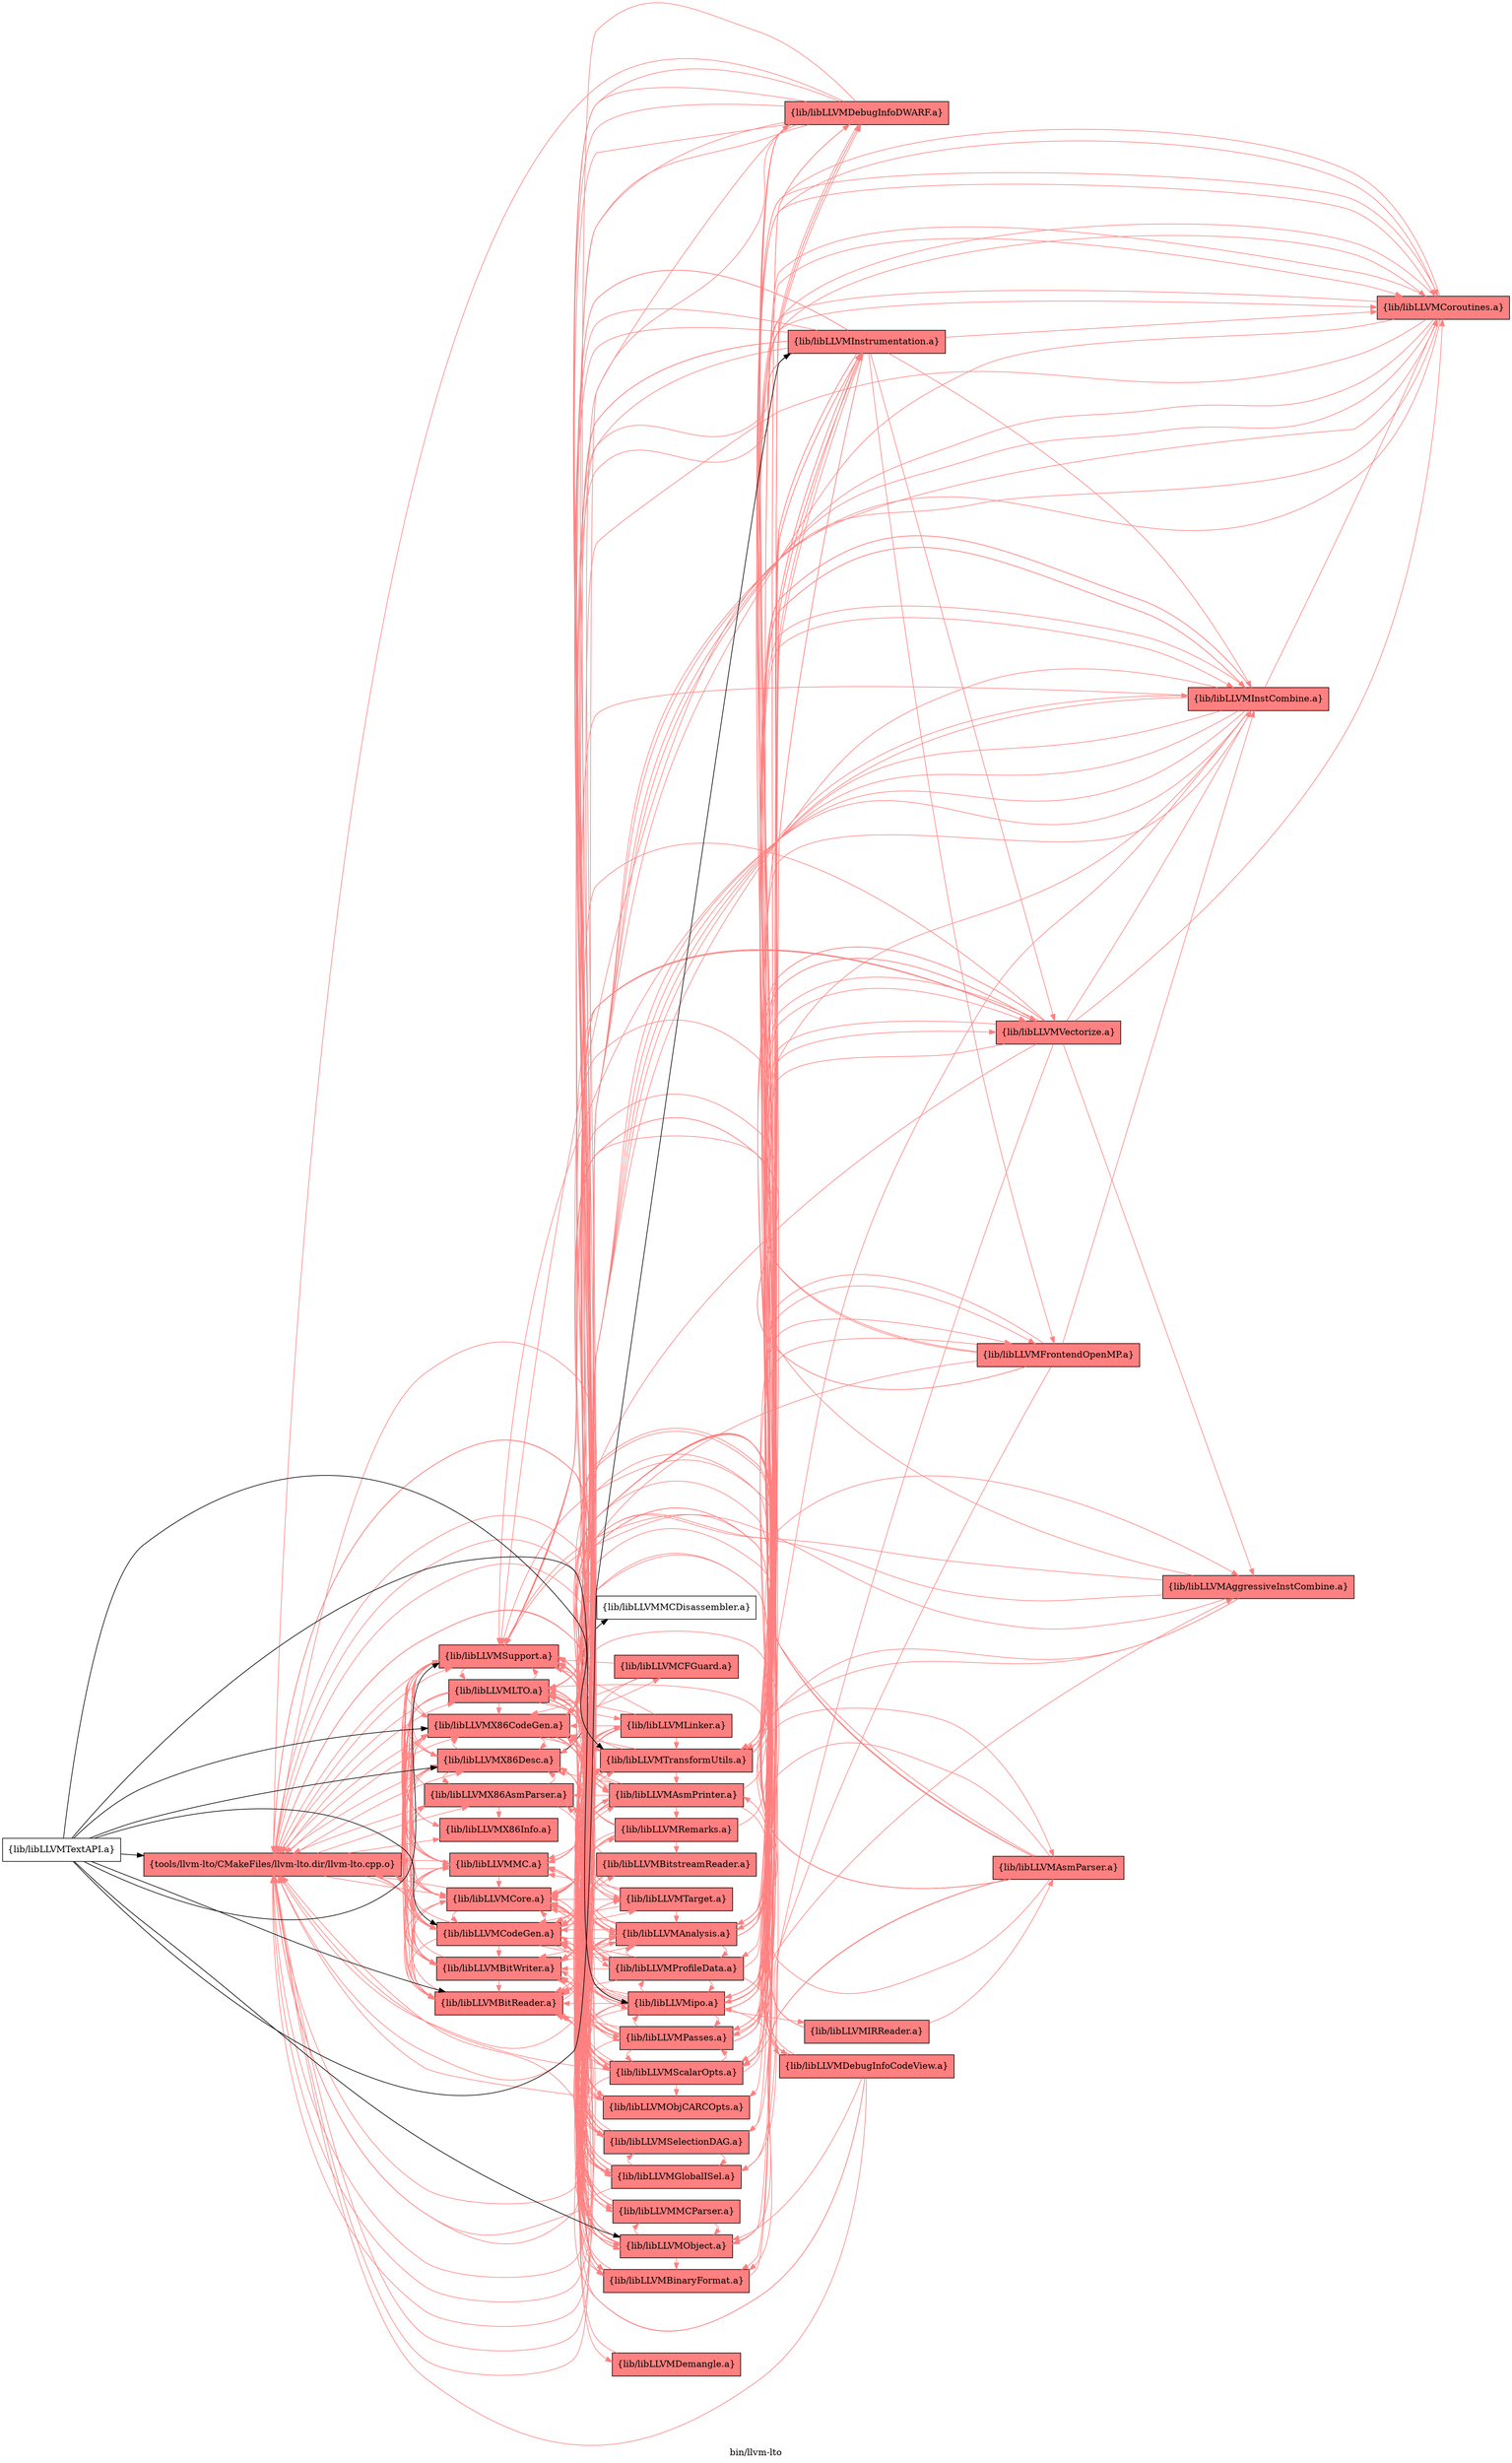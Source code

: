 digraph "bin/llvm-lto" {
	label="bin/llvm-lto";
	rankdir="LR"
	{ rank=same; Node0x55e0714e4d88;  }
	{ rank=same; Node0x55e0714ed208; Node0x55e0714ecd08; Node0x55e0714ef1e8; Node0x55e0714eece8; Node0x55e0714ee608; Node0x55e0714ee108; Node0x55e0714f04a8; Node0x55e0714effa8; Node0x55e0714ef508; Node0x55e0714e7768; Node0x55e0714e6908;  }
	{ rank=same; Node0x55e0714ef5f8; Node0x55e0714d2ef8; Node0x55e0714e8c58; Node0x55e0714d6878; Node0x55e0714f0228; Node0x55e0714d33f8; Node0x55e0714d6378; Node0x55e0714d18c8; Node0x55e0714eb778; Node0x55e0714e87a8; Node0x55e0714d24a8; Node0x55e0714cdf48; Node0x55e0714e7268; Node0x55e0714eda28; Node0x55e0714cda48; Node0x55e0714e37f8; Node0x55e0714ecb78; Node0x55e0714d5478; Node0x55e0714d5e78; Node0x55e0714ce9e8;  }

	Node0x55e0714e4d88 [shape=record,shape=box,style=filled,fillcolor="1.000000 0.5 1",group=1,label="{tools/llvm-lto/CMakeFiles/llvm-lto.dir/llvm-lto.cpp.o}"];
	Node0x55e0714e4d88 -> Node0x55e0714ed208[color="1.000000 0.5 1"];
	Node0x55e0714e4d88 -> Node0x55e0714ecd08[color="1.000000 0.5 1"];
	Node0x55e0714e4d88 -> Node0x55e0714ef1e8[color="1.000000 0.5 1"];
	Node0x55e0714e4d88 -> Node0x55e0714eece8[color="1.000000 0.5 1"];
	Node0x55e0714e4d88 -> Node0x55e0714ee608[color="1.000000 0.5 1"];
	Node0x55e0714e4d88 -> Node0x55e0714ee108[color="1.000000 0.5 1"];
	Node0x55e0714e4d88 -> Node0x55e0714f04a8[color="1.000000 0.5 1"];
	Node0x55e0714e4d88 -> Node0x55e0714effa8[color="1.000000 0.5 1"];
	Node0x55e0714e4d88 -> Node0x55e0714ef508[color="1.000000 0.5 1"];
	Node0x55e0714e4d88 -> Node0x55e0714e7768[color="1.000000 0.5 1"];
	Node0x55e0714e4d88 -> Node0x55e0714e6908[color="1.000000 0.5 1"];
	Node0x55e0714ed208 [shape=record,shape=box,style=filled,fillcolor="1.000000 0.5 1",group=1,label="{lib/libLLVMX86AsmParser.a}"];
	Node0x55e0714ed208 -> Node0x55e0714e4d88[color="1.000000 0.5 1"];
	Node0x55e0714ed208 -> Node0x55e0714ef1e8[color="1.000000 0.5 1"];
	Node0x55e0714ed208 -> Node0x55e0714eece8[color="1.000000 0.5 1"];
	Node0x55e0714ed208 -> Node0x55e0714e7768[color="1.000000 0.5 1"];
	Node0x55e0714ed208 -> Node0x55e0714e6908[color="1.000000 0.5 1"];
	Node0x55e0714ed208 -> Node0x55e0714ef5f8[color="1.000000 0.5 1"];
	Node0x55e0714ecd08 [shape=record,shape=box,style=filled,fillcolor="1.000000 0.5 1",group=1,label="{lib/libLLVMX86CodeGen.a}"];
	Node0x55e0714ecd08 -> Node0x55e0714ef1e8[color="1.000000 0.5 1"];
	Node0x55e0714ecd08 -> Node0x55e0714eece8[color="1.000000 0.5 1"];
	Node0x55e0714ecd08 -> Node0x55e0714f04a8[color="1.000000 0.5 1"];
	Node0x55e0714ecd08 -> Node0x55e0714effa8[color="1.000000 0.5 1"];
	Node0x55e0714ecd08 -> Node0x55e0714e7768[color="1.000000 0.5 1"];
	Node0x55e0714ecd08 -> Node0x55e0714e6908[color="1.000000 0.5 1"];
	Node0x55e0714ecd08 -> Node0x55e0714d2ef8[color="1.000000 0.5 1"];
	Node0x55e0714ecd08 -> Node0x55e0714e4d88[color="1.000000 0.5 1"];
	Node0x55e0714ecd08 -> Node0x55e0714e8c58[color="1.000000 0.5 1"];
	Node0x55e0714ecd08 -> Node0x55e0714d6878[color="1.000000 0.5 1"];
	Node0x55e0714ecd08 -> Node0x55e0714f0228[color="1.000000 0.5 1"];
	Node0x55e0714ecd08 -> Node0x55e0714d33f8[color="1.000000 0.5 1"];
	Node0x55e0714ecd08 -> Node0x55e0714d6378[color="1.000000 0.5 1"];
	Node0x55e0714ecd08 -> Node0x55e0714d18c8[color="1.000000 0.5 1"];
	Node0x55e0714ecd08 -> Node0x55e0714eb778[color="1.000000 0.5 1"];
	Node0x55e0714ef1e8 [shape=record,shape=box,style=filled,fillcolor="1.000000 0.5 1",group=1,label="{lib/libLLVMX86Desc.a}"];
	Node0x55e0714ef1e8 -> Node0x55e0714e4d88[color="1.000000 0.5 1"];
	Node0x55e0714ef1e8 -> Node0x55e0714e7768[color="1.000000 0.5 1"];
	Node0x55e0714ef1e8 -> Node0x55e0714e6908[color="1.000000 0.5 1"];
	Node0x55e0714ef1e8 -> Node0x55e0714ecd08[color="1.000000 0.5 1"];
	Node0x55e0714ef1e8 -> Node0x55e0714eece8[color="1.000000 0.5 1"];
	Node0x55e0714ef1e8 -> Node0x55e0714e87a8;
	Node0x55e0714ef1e8 -> Node0x55e0714ed208[color="1.000000 0.5 1"];
	Node0x55e0714ef1e8 -> Node0x55e0714d24a8[color="1.000000 0.5 1"];
	Node0x55e0714eece8 [shape=record,shape=box,style=filled,fillcolor="1.000000 0.5 1",group=1,label="{lib/libLLVMX86Info.a}"];
	Node0x55e0714eece8 -> Node0x55e0714e6908[color="1.000000 0.5 1"];
	Node0x55e0714ee608 [shape=record,shape=box,style=filled,fillcolor="1.000000 0.5 1",group=1,label="{lib/libLLVMBitReader.a}"];
	Node0x55e0714ee608 -> Node0x55e0714e4d88[color="1.000000 0.5 1"];
	Node0x55e0714ee608 -> Node0x55e0714ecd08[color="1.000000 0.5 1"];
	Node0x55e0714ee608 -> Node0x55e0714effa8[color="1.000000 0.5 1"];
	Node0x55e0714ee608 -> Node0x55e0714e6908[color="1.000000 0.5 1"];
	Node0x55e0714ee608 -> Node0x55e0714cdf48[color="1.000000 0.5 1"];
	Node0x55e0714ee108 [shape=record,shape=box,style=filled,fillcolor="1.000000 0.5 1",group=1,label="{lib/libLLVMBitWriter.a}"];
	Node0x55e0714ee108 -> Node0x55e0714e4d88[color="1.000000 0.5 1"];
	Node0x55e0714ee108 -> Node0x55e0714ecd08[color="1.000000 0.5 1"];
	Node0x55e0714ee108 -> Node0x55e0714ee608[color="1.000000 0.5 1"];
	Node0x55e0714ee108 -> Node0x55e0714effa8[color="1.000000 0.5 1"];
	Node0x55e0714ee108 -> Node0x55e0714e7768[color="1.000000 0.5 1"];
	Node0x55e0714ee108 -> Node0x55e0714e7268[color="1.000000 0.5 1"];
	Node0x55e0714ee108 -> Node0x55e0714e6908[color="1.000000 0.5 1"];
	Node0x55e0714ee108 -> Node0x55e0714f0228[color="1.000000 0.5 1"];
	Node0x55e0714f04a8 [shape=record,shape=box,style=filled,fillcolor="1.000000 0.5 1",group=1,label="{lib/libLLVMCodeGen.a}"];
	Node0x55e0714f04a8 -> Node0x55e0714ecd08[color="1.000000 0.5 1"];
	Node0x55e0714f04a8 -> Node0x55e0714effa8[color="1.000000 0.5 1"];
	Node0x55e0714f04a8 -> Node0x55e0714e6908[color="1.000000 0.5 1"];
	Node0x55e0714f04a8 -> Node0x55e0714f0228[color="1.000000 0.5 1"];
	Node0x55e0714f04a8 -> Node0x55e0714e4d88[color="1.000000 0.5 1"];
	Node0x55e0714f04a8 -> Node0x55e0714e7768[color="1.000000 0.5 1"];
	Node0x55e0714f04a8 -> Node0x55e0714eb778[color="1.000000 0.5 1"];
	Node0x55e0714f04a8 -> Node0x55e0714ef1e8[color="1.000000 0.5 1"];
	Node0x55e0714f04a8 -> Node0x55e0714e8c58[color="1.000000 0.5 1"];
	Node0x55e0714f04a8 -> Node0x55e0714ee108[color="1.000000 0.5 1"];
	Node0x55e0714f04a8 -> Node0x55e0714d18c8[color="1.000000 0.5 1"];
	Node0x55e0714f04a8 -> Node0x55e0714eda28[color="1.000000 0.5 1"];
	Node0x55e0714f04a8 -> Node0x55e0714ee608[color="1.000000 0.5 1"];
	Node0x55e0714f04a8 -> Node0x55e0714d2ef8[color="1.000000 0.5 1"];
	Node0x55e0714effa8 [shape=record,shape=box,style=filled,fillcolor="1.000000 0.5 1",group=1,label="{lib/libLLVMCore.a}"];
	Node0x55e0714effa8 -> Node0x55e0714e4d88[color="1.000000 0.5 1"];
	Node0x55e0714effa8 -> Node0x55e0714ecd08[color="1.000000 0.5 1"];
	Node0x55e0714effa8 -> Node0x55e0714ee108[color="1.000000 0.5 1"];
	Node0x55e0714effa8 -> Node0x55e0714f04a8[color="1.000000 0.5 1"];
	Node0x55e0714effa8 -> Node0x55e0714e6908[color="1.000000 0.5 1"];
	Node0x55e0714effa8 -> Node0x55e0714d24a8[color="1.000000 0.5 1"];
	Node0x55e0714effa8 -> Node0x55e0714ef1e8[color="1.000000 0.5 1"];
	Node0x55e0714effa8 -> Node0x55e0714ee608[color="1.000000 0.5 1"];
	Node0x55e0714effa8 -> Node0x55e0714cda48[color="1.000000 0.5 1"];
	Node0x55e0714effa8 -> Node0x55e0714d33f8[color="1.000000 0.5 1"];
	Node0x55e0714ef508 [shape=record,shape=box,style=filled,fillcolor="1.000000 0.5 1",group=1,label="{lib/libLLVMLTO.a}"];
	Node0x55e0714ef508 -> Node0x55e0714e4d88[color="1.000000 0.5 1"];
	Node0x55e0714ef508 -> Node0x55e0714ecd08[color="1.000000 0.5 1"];
	Node0x55e0714ef508 -> Node0x55e0714ef1e8[color="1.000000 0.5 1"];
	Node0x55e0714ef508 -> Node0x55e0714ee608[color="1.000000 0.5 1"];
	Node0x55e0714ef508 -> Node0x55e0714ee108[color="1.000000 0.5 1"];
	Node0x55e0714ef508 -> Node0x55e0714f04a8[color="1.000000 0.5 1"];
	Node0x55e0714ef508 -> Node0x55e0714effa8[color="1.000000 0.5 1"];
	Node0x55e0714ef508 -> Node0x55e0714e7268[color="1.000000 0.5 1"];
	Node0x55e0714ef508 -> Node0x55e0714e6908[color="1.000000 0.5 1"];
	Node0x55e0714ef508 -> Node0x55e0714e37f8[color="1.000000 0.5 1"];
	Node0x55e0714ef508 -> Node0x55e0714ecb78[color="1.000000 0.5 1"];
	Node0x55e0714ef508 -> Node0x55e0714f0228[color="1.000000 0.5 1"];
	Node0x55e0714ef508 -> Node0x55e0714e7768[color="1.000000 0.5 1"];
	Node0x55e0714ef508 -> Node0x55e0714e8c58[color="1.000000 0.5 1"];
	Node0x55e0714ef508 -> Node0x55e0714d5478[color="1.000000 0.5 1"];
	Node0x55e0714ef508 -> Node0x55e0714eb778[color="1.000000 0.5 1"];
	Node0x55e0714ef508 -> Node0x55e0714d24a8[color="1.000000 0.5 1"];
	Node0x55e0714ef508 -> Node0x55e0714d5e78[color="1.000000 0.5 1"];
	Node0x55e0714e7768 [shape=record,shape=box,style=filled,fillcolor="1.000000 0.5 1",group=1,label="{lib/libLLVMMC.a}"];
	Node0x55e0714e7768 -> Node0x55e0714ef1e8[color="1.000000 0.5 1"];
	Node0x55e0714e7768 -> Node0x55e0714e6908[color="1.000000 0.5 1"];
	Node0x55e0714e7768 -> Node0x55e0714e4d88[color="1.000000 0.5 1"];
	Node0x55e0714e7768 -> Node0x55e0714ee608[color="1.000000 0.5 1"];
	Node0x55e0714e7768 -> Node0x55e0714ee108[color="1.000000 0.5 1"];
	Node0x55e0714e7768 -> Node0x55e0714f04a8[color="1.000000 0.5 1"];
	Node0x55e0714e7768 -> Node0x55e0714effa8[color="1.000000 0.5 1"];
	Node0x55e0714e7768 -> Node0x55e0714ed208[color="1.000000 0.5 1"];
	Node0x55e0714e7768 -> Node0x55e0714ecd08[color="1.000000 0.5 1"];
	Node0x55e0714e7768 -> Node0x55e0714d24a8[color="1.000000 0.5 1"];
	Node0x55e0714e6908 [shape=record,shape=box,style=filled,fillcolor="1.000000 0.5 1",group=1,label="{lib/libLLVMSupport.a}"];
	Node0x55e0714e6908 -> Node0x55e0714e4d88[color="1.000000 0.5 1"];
	Node0x55e0714e6908 -> Node0x55e0714ecd08[color="1.000000 0.5 1"];
	Node0x55e0714e6908 -> Node0x55e0714ee608[color="1.000000 0.5 1"];
	Node0x55e0714e6908 -> Node0x55e0714f04a8[color="1.000000 0.5 1"];
	Node0x55e0714e6908 -> Node0x55e0714effa8[color="1.000000 0.5 1"];
	Node0x55e0714e6908 -> Node0x55e0714ef508[color="1.000000 0.5 1"];
	Node0x55e0714e6908 -> Node0x55e0714e7268[color="1.000000 0.5 1"];
	Node0x55e0714e6908 -> Node0x55e0714ee108[color="1.000000 0.5 1"];
	Node0x55e0714e6908 -> Node0x55e0714e7768[color="1.000000 0.5 1"];
	Node0x55e0714e6908 -> Node0x55e0714ef1e8[color="1.000000 0.5 1"];
	Node0x55e0714e6908 -> Node0x55e0714d2ef8[color="1.000000 0.5 1"];
	Node0x55e0714e6908 -> Node0x55e0714ce9e8[color="1.000000 0.5 1"];
	Node0x55e0714ef5f8 [shape=record,shape=box,style=filled,fillcolor="1.000000 0.5 1",group=1,label="{lib/libLLVMMCParser.a}"];
	Node0x55e0714ef5f8 -> Node0x55e0714e4d88[color="1.000000 0.5 1"];
	Node0x55e0714ef5f8 -> Node0x55e0714ed208[color="1.000000 0.5 1"];
	Node0x55e0714ef5f8 -> Node0x55e0714ecd08[color="1.000000 0.5 1"];
	Node0x55e0714ef5f8 -> Node0x55e0714ee608[color="1.000000 0.5 1"];
	Node0x55e0714ef5f8 -> Node0x55e0714f04a8[color="1.000000 0.5 1"];
	Node0x55e0714ef5f8 -> Node0x55e0714ef508[color="1.000000 0.5 1"];
	Node0x55e0714ef5f8 -> Node0x55e0714e7768[color="1.000000 0.5 1"];
	Node0x55e0714ef5f8 -> Node0x55e0714e7268[color="1.000000 0.5 1"];
	Node0x55e0714ef5f8 -> Node0x55e0714e6908[color="1.000000 0.5 1"];
	Node0x55e0714ef5f8 -> Node0x55e0714effa8[color="1.000000 0.5 1"];
	Node0x55e0714ef5f8 -> Node0x55e0714ef1e8[color="1.000000 0.5 1"];
	Node0x55e0714d2ef8 [shape=record,shape=box,style=filled,fillcolor="1.000000 0.5 1",group=1,label="{lib/libLLVMAsmPrinter.a}"];
	Node0x55e0714d2ef8 -> Node0x55e0714e4d88[color="1.000000 0.5 1"];
	Node0x55e0714d2ef8 -> Node0x55e0714ecd08[color="1.000000 0.5 1"];
	Node0x55e0714d2ef8 -> Node0x55e0714ef1e8[color="1.000000 0.5 1"];
	Node0x55e0714d2ef8 -> Node0x55e0714ee608[color="1.000000 0.5 1"];
	Node0x55e0714d2ef8 -> Node0x55e0714f04a8[color="1.000000 0.5 1"];
	Node0x55e0714d2ef8 -> Node0x55e0714effa8[color="1.000000 0.5 1"];
	Node0x55e0714d2ef8 -> Node0x55e0714ef508[color="1.000000 0.5 1"];
	Node0x55e0714d2ef8 -> Node0x55e0714e7768[color="1.000000 0.5 1"];
	Node0x55e0714d2ef8 -> Node0x55e0714e6908[color="1.000000 0.5 1"];
	Node0x55e0714d2ef8 -> Node0x55e0714e8c58[color="1.000000 0.5 1"];
	Node0x55e0714d2ef8 -> Node0x55e0714f0228[color="1.000000 0.5 1"];
	Node0x55e0714d2ef8 -> Node0x55e0714d24a8[color="1.000000 0.5 1"];
	Node0x55e0714d2ef8 -> Node0x55e0714cda48[color="1.000000 0.5 1"];
	Node0x55e0714d2ef8 -> Node0x55e0714ed208[color="1.000000 0.5 1"];
	Node0x55e0714d2ef8 -> Node0x55e0714e7268[color="1.000000 0.5 1"];
	Node0x55e0714d2ef8 -> Node0x55e0714ef5f8[color="1.000000 0.5 1"];
	Node0x55e0714d2ef8 -> Node0x55e0714d29f8[color="1.000000 0.5 1"];
	Node0x55e0714d2ef8 -> Node0x55e0714ee108[color="1.000000 0.5 1"];
	Node0x55e0714d2ef8 -> Node0x55e0714eebf8[color="1.000000 0.5 1"];
	Node0x55e0714e8c58 [shape=record,shape=box,style=filled,fillcolor="1.000000 0.5 1",group=1,label="{lib/libLLVMTarget.a}"];
	Node0x55e0714e8c58 -> Node0x55e0714ecd08[color="1.000000 0.5 1"];
	Node0x55e0714e8c58 -> Node0x55e0714f04a8[color="1.000000 0.5 1"];
	Node0x55e0714e8c58 -> Node0x55e0714effa8[color="1.000000 0.5 1"];
	Node0x55e0714e8c58 -> Node0x55e0714e7768[color="1.000000 0.5 1"];
	Node0x55e0714e8c58 -> Node0x55e0714e6908[color="1.000000 0.5 1"];
	Node0x55e0714e8c58 -> Node0x55e0714ef508[color="1.000000 0.5 1"];
	Node0x55e0714e8c58 -> Node0x55e0714f0228[color="1.000000 0.5 1"];
	Node0x55e0714d6878 [shape=record,shape=box,style=filled,fillcolor="1.000000 0.5 1",group=1,label="{lib/libLLVMSelectionDAG.a}"];
	Node0x55e0714d6878 -> Node0x55e0714e4d88[color="1.000000 0.5 1"];
	Node0x55e0714d6878 -> Node0x55e0714ecd08[color="1.000000 0.5 1"];
	Node0x55e0714d6878 -> Node0x55e0714f04a8[color="1.000000 0.5 1"];
	Node0x55e0714d6878 -> Node0x55e0714effa8[color="1.000000 0.5 1"];
	Node0x55e0714d6878 -> Node0x55e0714e6908[color="1.000000 0.5 1"];
	Node0x55e0714d6878 -> Node0x55e0714f0228[color="1.000000 0.5 1"];
	Node0x55e0714d6878 -> Node0x55e0714e7768[color="1.000000 0.5 1"];
	Node0x55e0714d6878 -> Node0x55e0714ee608[color="1.000000 0.5 1"];
	Node0x55e0714d6878 -> Node0x55e0714ee108[color="1.000000 0.5 1"];
	Node0x55e0714d6878 -> Node0x55e0714e8c58[color="1.000000 0.5 1"];
	Node0x55e0714d6878 -> Node0x55e0714d29f8[color="1.000000 0.5 1"];
	Node0x55e0714d6878 -> Node0x55e0714d33f8[color="1.000000 0.5 1"];
	Node0x55e0714d6878 -> Node0x55e0714eb778[color="1.000000 0.5 1"];
	Node0x55e0714f0228 [shape=record,shape=box,style=filled,fillcolor="1.000000 0.5 1",group=1,label="{lib/libLLVMAnalysis.a}"];
	Node0x55e0714f0228 -> Node0x55e0714e4d88[color="1.000000 0.5 1"];
	Node0x55e0714f0228 -> Node0x55e0714ecd08[color="1.000000 0.5 1"];
	Node0x55e0714f0228 -> Node0x55e0714effa8[color="1.000000 0.5 1"];
	Node0x55e0714f0228 -> Node0x55e0714eda28[color="1.000000 0.5 1"];
	Node0x55e0714f0228 -> Node0x55e0714e6908[color="1.000000 0.5 1"];
	Node0x55e0714f0228 -> Node0x55e0714d5478[color="1.000000 0.5 1"];
	Node0x55e0714f0228 -> Node0x55e0714ee608[color="1.000000 0.5 1"];
	Node0x55e0714f0228 -> Node0x55e0714f04a8[color="1.000000 0.5 1"];
	Node0x55e0714f0228 -> Node0x55e0714e37f8[color="1.000000 0.5 1"];
	Node0x55e0714f0228 -> Node0x55e0714ee108[color="1.000000 0.5 1"];
	Node0x55e0714f0228 -> Node0x55e0714d33f8[color="1.000000 0.5 1"];
	Node0x55e0714f0228 -> Node0x55e0714ebcc8[color="1.000000 0.5 1"];
	Node0x55e0714f0228 -> Node0x55e0714ef508[color="1.000000 0.5 1"];
	Node0x55e0714f0228 -> Node0x55e0714d29f8[color="1.000000 0.5 1"];
	Node0x55e0714f0228 -> Node0x55e0714d5978[color="1.000000 0.5 1"];
	Node0x55e0714f0228 -> Node0x55e0714d6878[color="1.000000 0.5 1"];
	Node0x55e0714f0228 -> Node0x55e0714ed0c8[color="1.000000 0.5 1"];
	Node0x55e0714f0228 -> Node0x55e0714ec178[color="1.000000 0.5 1"];
	Node0x55e0714f0228 -> Node0x55e0714d18c8[color="1.000000 0.5 1"];
	Node0x55e0714f0228 -> Node0x55e0714eb778[color="1.000000 0.5 1"];
	Node0x55e0714f0228 -> Node0x55e0714d24a8[color="1.000000 0.5 1"];
	Node0x55e0714f0228 -> Node0x55e0714e7268[color="1.000000 0.5 1"];
	Node0x55e0714f0228 -> Node0x55e0714df6f8[color="1.000000 0.5 1"];
	Node0x55e0714f0228 -> Node0x55e0714d5e78[color="1.000000 0.5 1"];
	Node0x55e0714d33f8 [shape=record,shape=box,style=filled,fillcolor="1.000000 0.5 1",group=1,label="{lib/libLLVMGlobalISel.a}"];
	Node0x55e0714d33f8 -> Node0x55e0714ecd08[color="1.000000 0.5 1"];
	Node0x55e0714d33f8 -> Node0x55e0714f04a8[color="1.000000 0.5 1"];
	Node0x55e0714d33f8 -> Node0x55e0714effa8[color="1.000000 0.5 1"];
	Node0x55e0714d33f8 -> Node0x55e0714e6908[color="1.000000 0.5 1"];
	Node0x55e0714d33f8 -> Node0x55e0714e4d88[color="1.000000 0.5 1"];
	Node0x55e0714d33f8 -> Node0x55e0714e7768[color="1.000000 0.5 1"];
	Node0x55e0714d33f8 -> Node0x55e0714e8c58[color="1.000000 0.5 1"];
	Node0x55e0714d33f8 -> Node0x55e0714d6878[color="1.000000 0.5 1"];
	Node0x55e0714d33f8 -> Node0x55e0714f0228[color="1.000000 0.5 1"];
	Node0x55e0714d33f8 -> Node0x55e0714eb778[color="1.000000 0.5 1"];
	Node0x55e0714d6378 [shape=record,shape=box,style=filled,fillcolor="1.000000 0.5 1",group=1,label="{lib/libLLVMCFGuard.a}"];
	Node0x55e0714d6378 -> Node0x55e0714ecd08[color="1.000000 0.5 1"];
	Node0x55e0714d6378 -> Node0x55e0714effa8[color="1.000000 0.5 1"];
	Node0x55e0714d6378 -> Node0x55e0714e6908[color="1.000000 0.5 1"];
	Node0x55e0714d18c8 [shape=record,shape=box,style=filled,fillcolor="1.000000 0.5 1",group=1,label="{lib/libLLVMProfileData.a}"];
	Node0x55e0714d18c8 -> Node0x55e0714e4d88[color="1.000000 0.5 1"];
	Node0x55e0714d18c8 -> Node0x55e0714ee608[color="1.000000 0.5 1"];
	Node0x55e0714d18c8 -> Node0x55e0714f04a8[color="1.000000 0.5 1"];
	Node0x55e0714d18c8 -> Node0x55e0714effa8[color="1.000000 0.5 1"];
	Node0x55e0714d18c8 -> Node0x55e0714e6908[color="1.000000 0.5 1"];
	Node0x55e0714d18c8 -> Node0x55e0714e37f8[color="1.000000 0.5 1"];
	Node0x55e0714d18c8 -> Node0x55e0714ebcc8[color="1.000000 0.5 1"];
	Node0x55e0714d18c8 -> Node0x55e0714ef1e8[color="1.000000 0.5 1"];
	Node0x55e0714d18c8 -> Node0x55e0714ee108[color="1.000000 0.5 1"];
	Node0x55e0714d18c8 -> Node0x55e0714f0228[color="1.000000 0.5 1"];
	Node0x55e0714d18c8 -> Node0x55e0714ecd08[color="1.000000 0.5 1"];
	Node0x55e0714d18c8 -> Node0x55e0714ef508[color="1.000000 0.5 1"];
	Node0x55e0714d18c8 -> Node0x55e0714e7768[color="1.000000 0.5 1"];
	Node0x55e0714d18c8 -> Node0x55e0714eebf8[color="1.000000 0.5 1"];
	Node0x55e0714eb778 [shape=record,shape=box,style=filled,fillcolor="1.000000 0.5 1",group=1,label="{lib/libLLVMTransformUtils.a}"];
	Node0x55e0714eb778 -> Node0x55e0714e4d88[color="1.000000 0.5 1"];
	Node0x55e0714eb778 -> Node0x55e0714ecd08[color="1.000000 0.5 1"];
	Node0x55e0714eb778 -> Node0x55e0714effa8[color="1.000000 0.5 1"];
	Node0x55e0714eb778 -> Node0x55e0714e6908[color="1.000000 0.5 1"];
	Node0x55e0714eb778 -> Node0x55e0714e7268[color="1.000000 0.5 1"];
	Node0x55e0714eb778 -> Node0x55e0714ee108[color="1.000000 0.5 1"];
	Node0x55e0714eb778 -> Node0x55e0714f04a8[color="1.000000 0.5 1"];
	Node0x55e0714eb778 -> Node0x55e0714d29f8[color="1.000000 0.5 1"];
	Node0x55e0714eb778 -> Node0x55e0714d6878[color="1.000000 0.5 1"];
	Node0x55e0714eb778 -> Node0x55e0714e37f8[color="1.000000 0.5 1"];
	Node0x55e0714eb778 -> Node0x55e0714f0228[color="1.000000 0.5 1"];
	Node0x55e0714eb778 -> Node0x55e0714d33f8[color="1.000000 0.5 1"];
	Node0x55e0714eb778 -> Node0x55e0714eda28[color="1.000000 0.5 1"];
	Node0x55e0714eb778 -> Node0x55e0714d5478[color="1.000000 0.5 1"];
	Node0x55e0714eb778 -> Node0x55e0714ef508[color="1.000000 0.5 1"];
	Node0x55e0714eb778 -> Node0x55e0714ee608[color="1.000000 0.5 1"];
	Node0x55e0714eb778 -> Node0x55e0714d5978[color="1.000000 0.5 1"];
	Node0x55e0714eb778 -> Node0x55e0714d2ef8[color="1.000000 0.5 1"];
	Node0x55e0714eb778 -> Node0x55e0714ed0c8[color="1.000000 0.5 1"];
	Node0x55e0714eb778 -> Node0x55e0714ec178[color="1.000000 0.5 1"];
	Node0x55e0714eb778 -> Node0x55e0714ebcc8[color="1.000000 0.5 1"];
	Node0x55e0714eb778 -> Node0x55e0714ec768[color="1.000000 0.5 1"];
	Node0x55e0714e87a8 [shape=record,shape=box,group=0,label="{lib/libLLVMMCDisassembler.a}"];
	Node0x55e0714d24a8 [shape=record,shape=box,style=filled,fillcolor="1.000000 0.5 1",group=1,label="{lib/libLLVMBinaryFormat.a}"];
	Node0x55e0714d24a8 -> Node0x55e0714effa8[color="1.000000 0.5 1"];
	Node0x55e0714d24a8 -> Node0x55e0714e6908[color="1.000000 0.5 1"];
	Node0x55e0714d24a8 -> Node0x55e0714d29f8[color="1.000000 0.5 1"];
	Node0x55e0714d24a8 -> Node0x55e0714e4d88[color="1.000000 0.5 1"];
	Node0x55e0714cdf48 [shape=record,shape=box,style=filled,fillcolor="1.000000 0.5 1",group=1,label="{lib/libLLVMBitstreamReader.a}"];
	Node0x55e0714cdf48 -> Node0x55e0714e4d88[color="1.000000 0.5 1"];
	Node0x55e0714cdf48 -> Node0x55e0714ee608[color="1.000000 0.5 1"];
	Node0x55e0714cdf48 -> Node0x55e0714ee108[color="1.000000 0.5 1"];
	Node0x55e0714cdf48 -> Node0x55e0714e6908[color="1.000000 0.5 1"];
	Node0x55e0714e7268 [shape=record,shape=box,style=filled,fillcolor="1.000000 0.5 1",group=1,label="{lib/libLLVMObject.a}"];
	Node0x55e0714e7268 -> Node0x55e0714e4d88[color="1.000000 0.5 1"];
	Node0x55e0714e7268 -> Node0x55e0714e6908[color="1.000000 0.5 1"];
	Node0x55e0714e7268 -> Node0x55e0714ee608[color="1.000000 0.5 1"];
	Node0x55e0714e7268 -> Node0x55e0714effa8[color="1.000000 0.5 1"];
	Node0x55e0714e7268 -> Node0x55e0714ef508[color="1.000000 0.5 1"];
	Node0x55e0714e7268 -> Node0x55e0714d24a8[color="1.000000 0.5 1"];
	Node0x55e0714e7268 -> Node0x55e0714ecd08[color="1.000000 0.5 1"];
	Node0x55e0714e7268 -> Node0x55e0714ee108[color="1.000000 0.5 1"];
	Node0x55e0714e7268 -> Node0x55e0714e7768[color="1.000000 0.5 1"];
	Node0x55e0714e7268 -> Node0x55e0714ef1e8[color="1.000000 0.5 1"];
	Node0x55e0714e7268 -> Node0x55e0714ed208[color="1.000000 0.5 1"];
	Node0x55e0714e7268 -> Node0x55e0714f04a8[color="1.000000 0.5 1"];
	Node0x55e0714e7268 -> Node0x55e0714ef5f8[color="1.000000 0.5 1"];
	Node0x55e0714eda28 [shape=record,shape=box,style=filled,fillcolor="1.000000 0.5 1",group=1,label="{lib/libLLVMScalarOpts.a}"];
	Node0x55e0714eda28 -> Node0x55e0714e4d88[color="1.000000 0.5 1"];
	Node0x55e0714eda28 -> Node0x55e0714ecd08[color="1.000000 0.5 1"];
	Node0x55e0714eda28 -> Node0x55e0714f04a8[color="1.000000 0.5 1"];
	Node0x55e0714eda28 -> Node0x55e0714effa8[color="1.000000 0.5 1"];
	Node0x55e0714eda28 -> Node0x55e0714e6908[color="1.000000 0.5 1"];
	Node0x55e0714eda28 -> Node0x55e0714e37f8[color="1.000000 0.5 1"];
	Node0x55e0714eda28 -> Node0x55e0714f0228[color="1.000000 0.5 1"];
	Node0x55e0714eda28 -> Node0x55e0714d5478[color="1.000000 0.5 1"];
	Node0x55e0714eda28 -> Node0x55e0714eb778[color="1.000000 0.5 1"];
	Node0x55e0714eda28 -> Node0x55e0714ee108[color="1.000000 0.5 1"];
	Node0x55e0714eda28 -> Node0x55e0714d5978[color="1.000000 0.5 1"];
	Node0x55e0714eda28 -> Node0x55e0714d6878[color="1.000000 0.5 1"];
	Node0x55e0714eda28 -> Node0x55e0714ee608[color="1.000000 0.5 1"];
	Node0x55e0714eda28 -> Node0x55e0714d5e78[color="1.000000 0.5 1"];
	Node0x55e0714cda48 [shape=record,shape=box,style=filled,fillcolor="1.000000 0.5 1",group=1,label="{lib/libLLVMRemarks.a}"];
	Node0x55e0714cda48 -> Node0x55e0714ef508[color="1.000000 0.5 1"];
	Node0x55e0714cda48 -> Node0x55e0714e6908[color="1.000000 0.5 1"];
	Node0x55e0714cda48 -> Node0x55e0714ee608[color="1.000000 0.5 1"];
	Node0x55e0714cda48 -> Node0x55e0714ee108[color="1.000000 0.5 1"];
	Node0x55e0714cda48 -> Node0x55e0714f04a8[color="1.000000 0.5 1"];
	Node0x55e0714cda48 -> Node0x55e0714e4d88[color="1.000000 0.5 1"];
	Node0x55e0714cda48 -> Node0x55e0714e7268[color="1.000000 0.5 1"];
	Node0x55e0714cda48 -> Node0x55e0714d29f8[color="1.000000 0.5 1"];
	Node0x55e0714cda48 -> Node0x55e0714cdf48[color="1.000000 0.5 1"];
	Node0x55e0714e37f8 [shape=record,shape=box,style=filled,fillcolor="1.000000 0.5 1",group=1,label="{lib/libLLVMipo.a}"];
	Node0x55e0714e37f8 -> Node0x55e0714ecd08[color="1.000000 0.5 1"];
	Node0x55e0714e37f8 -> Node0x55e0714f04a8[color="1.000000 0.5 1"];
	Node0x55e0714e37f8 -> Node0x55e0714effa8[color="1.000000 0.5 1"];
	Node0x55e0714e37f8 -> Node0x55e0714e6908[color="1.000000 0.5 1"];
	Node0x55e0714e37f8 -> Node0x55e0714eb778[color="1.000000 0.5 1"];
	Node0x55e0714e37f8 -> Node0x55e0714f0228[color="1.000000 0.5 1"];
	Node0x55e0714e37f8 -> Node0x55e0714ee108[color="1.000000 0.5 1"];
	Node0x55e0714e37f8 -> Node0x55e0714d29f8[color="1.000000 0.5 1"];
	Node0x55e0714e37f8 -> Node0x55e0714d5478[color="1.000000 0.5 1"];
	Node0x55e0714e37f8 -> Node0x55e0714e4d88[color="1.000000 0.5 1"];
	Node0x55e0714e37f8 -> Node0x55e0714ee608[color="1.000000 0.5 1"];
	Node0x55e0714e37f8 -> Node0x55e0714d6878[color="1.000000 0.5 1"];
	Node0x55e0714e37f8 -> Node0x55e0714d5978[color="1.000000 0.5 1"];
	Node0x55e0714e37f8 -> Node0x55e0714d2ef8[color="1.000000 0.5 1"];
	Node0x55e0714e37f8 -> Node0x55e0714ef508[color="1.000000 0.5 1"];
	Node0x55e0714e37f8 -> Node0x55e0714efa08[color="1.000000 0.5 1"];
	Node0x55e0714e37f8 -> Node0x55e0714ecb78[color="1.000000 0.5 1"];
	Node0x55e0714e37f8 -> Node0x55e0714ec768[color="1.000000 0.5 1"];
	Node0x55e0714e37f8 -> Node0x55e0714d33f8[color="1.000000 0.5 1"];
	Node0x55e0714e37f8 -> Node0x55e0714eda28[color="1.000000 0.5 1"];
	Node0x55e0714e37f8 -> Node0x55e0714ed578[color="1.000000 0.5 1"];
	Node0x55e0714e37f8 -> Node0x55e0714ed0c8[color="1.000000 0.5 1"];
	Node0x55e0714e37f8 -> Node0x55e0714ec178[color="1.000000 0.5 1"];
	Node0x55e0714e37f8 -> Node0x55e0714ebcc8[color="1.000000 0.5 1"];
	Node0x55e0714e37f8 -> Node0x55e0714e7268[color="1.000000 0.5 1"];
	Node0x55e0714e37f8 -> Node0x55e0714d18c8[color="1.000000 0.5 1"];
	Node0x55e0714ecb78 [shape=record,shape=box,style=filled,fillcolor="1.000000 0.5 1",group=1,label="{lib/libLLVMLinker.a}"];
	Node0x55e0714ecb78 -> Node0x55e0714e4d88[color="1.000000 0.5 1"];
	Node0x55e0714ecb78 -> Node0x55e0714ecd08[color="1.000000 0.5 1"];
	Node0x55e0714ecb78 -> Node0x55e0714f04a8[color="1.000000 0.5 1"];
	Node0x55e0714ecb78 -> Node0x55e0714effa8[color="1.000000 0.5 1"];
	Node0x55e0714ecb78 -> Node0x55e0714ef508[color="1.000000 0.5 1"];
	Node0x55e0714ecb78 -> Node0x55e0714e7268[color="1.000000 0.5 1"];
	Node0x55e0714ecb78 -> Node0x55e0714e6908[color="1.000000 0.5 1"];
	Node0x55e0714ecb78 -> Node0x55e0714e37f8[color="1.000000 0.5 1"];
	Node0x55e0714ecb78 -> Node0x55e0714eb778[color="1.000000 0.5 1"];
	Node0x55e0714d5478 [shape=record,shape=box,style=filled,fillcolor="1.000000 0.5 1",group=1,label="{lib/libLLVMPasses.a}"];
	Node0x55e0714d5478 -> Node0x55e0714e4d88[color="1.000000 0.5 1"];
	Node0x55e0714d5478 -> Node0x55e0714ecd08[color="1.000000 0.5 1"];
	Node0x55e0714d5478 -> Node0x55e0714f04a8[color="1.000000 0.5 1"];
	Node0x55e0714d5478 -> Node0x55e0714effa8[color="1.000000 0.5 1"];
	Node0x55e0714d5478 -> Node0x55e0714ef508[color="1.000000 0.5 1"];
	Node0x55e0714d5478 -> Node0x55e0714eda28[color="1.000000 0.5 1"];
	Node0x55e0714d5478 -> Node0x55e0714e6908[color="1.000000 0.5 1"];
	Node0x55e0714d5478 -> Node0x55e0714e8c58[color="1.000000 0.5 1"];
	Node0x55e0714d5478 -> Node0x55e0714d29f8[color="1.000000 0.5 1"];
	Node0x55e0714d5478 -> Node0x55e0714d5e78[color="1.000000 0.5 1"];
	Node0x55e0714d5478 -> Node0x55e0714d5978[color="1.000000 0.5 1"];
	Node0x55e0714d5478 -> Node0x55e0714e37f8[color="1.000000 0.5 1"];
	Node0x55e0714d5478 -> Node0x55e0714ed578[color="1.000000 0.5 1"];
	Node0x55e0714d5478 -> Node0x55e0714ed0c8[color="1.000000 0.5 1"];
	Node0x55e0714d5478 -> Node0x55e0714ec178[color="1.000000 0.5 1"];
	Node0x55e0714d5478 -> Node0x55e0714ebcc8[color="1.000000 0.5 1"];
	Node0x55e0714d5478 -> Node0x55e0714eb778[color="1.000000 0.5 1"];
	Node0x55e0714d5478 -> Node0x55e0714f0228[color="1.000000 0.5 1"];
	Node0x55e0714d5478 -> Node0x55e0714ee608[color="1.000000 0.5 1"];
	Node0x55e0714d5e78 [shape=record,shape=box,style=filled,fillcolor="1.000000 0.5 1",group=1,label="{lib/libLLVMObjCARCOpts.a}"];
	Node0x55e0714d5e78 -> Node0x55e0714e4d88[color="1.000000 0.5 1"];
	Node0x55e0714d5e78 -> Node0x55e0714ecd08[color="1.000000 0.5 1"];
	Node0x55e0714d5e78 -> Node0x55e0714f04a8[color="1.000000 0.5 1"];
	Node0x55e0714d5e78 -> Node0x55e0714effa8[color="1.000000 0.5 1"];
	Node0x55e0714d5e78 -> Node0x55e0714e6908[color="1.000000 0.5 1"];
	Node0x55e0714d5e78 -> Node0x55e0714eb778[color="1.000000 0.5 1"];
	Node0x55e0714d5e78 -> Node0x55e0714f0228[color="1.000000 0.5 1"];
	Node0x55e0714d5e78 -> Node0x55e0714ee608[color="1.000000 0.5 1"];
	Node0x55e0714d29f8 [shape=record,shape=box,style=filled,fillcolor="1.000000 0.5 1",group=1,label="{lib/libLLVMDebugInfoDWARF.a}"];
	Node0x55e0714d29f8 -> Node0x55e0714ef1e8[color="1.000000 0.5 1"];
	Node0x55e0714d29f8 -> Node0x55e0714f04a8[color="1.000000 0.5 1"];
	Node0x55e0714d29f8 -> Node0x55e0714e7768[color="1.000000 0.5 1"];
	Node0x55e0714d29f8 -> Node0x55e0714e6908[color="1.000000 0.5 1"];
	Node0x55e0714d29f8 -> Node0x55e0714d24a8[color="1.000000 0.5 1"];
	Node0x55e0714d29f8 -> Node0x55e0714e4d88[color="1.000000 0.5 1"];
	Node0x55e0714d29f8 -> Node0x55e0714ee608[color="1.000000 0.5 1"];
	Node0x55e0714d29f8 -> Node0x55e0714ef508[color="1.000000 0.5 1"];
	Node0x55e0714d29f8 -> Node0x55e0714ee108[color="1.000000 0.5 1"];
	Node0x55e0714d29f8 -> Node0x55e0714e7268[color="1.000000 0.5 1"];
	Node0x55e0714d29f8 -> Node0x55e0714effa8[color="1.000000 0.5 1"];
	Node0x55e0714d29f8 -> Node0x55e0714ecd08[color="1.000000 0.5 1"];
	Node0x55e0714eebf8 [shape=record,shape=box,style=filled,fillcolor="1.000000 0.5 1",group=1,label="{lib/libLLVMDebugInfoCodeView.a}"];
	Node0x55e0714eebf8 -> Node0x55e0714e4d88[color="1.000000 0.5 1"];
	Node0x55e0714eebf8 -> Node0x55e0714ee608[color="1.000000 0.5 1"];
	Node0x55e0714eebf8 -> Node0x55e0714e6908[color="1.000000 0.5 1"];
	Node0x55e0714eebf8 -> Node0x55e0714e7268[color="1.000000 0.5 1"];
	Node0x55e0714eebf8 -> Node0x55e0714d2ef8[color="1.000000 0.5 1"];
	Node0x55e0714eebf8 -> Node0x55e0714e37f8[color="1.000000 0.5 1"];
	Node0x55e0714eebf8 -> Node0x55e0714ecd08[color="1.000000 0.5 1"];
	Node0x55e0714eebf8 -> Node0x55e0714ef508[color="1.000000 0.5 1"];
	Node0x55e0714eebf8 -> Node0x55e0714effa8[color="1.000000 0.5 1"];
	Node0x55e0714d5978 [shape=record,shape=box,style=filled,fillcolor="1.000000 0.5 1",group=1,label="{lib/libLLVMCoroutines.a}"];
	Node0x55e0714d5978 -> Node0x55e0714ecd08[color="1.000000 0.5 1"];
	Node0x55e0714d5978 -> Node0x55e0714effa8[color="1.000000 0.5 1"];
	Node0x55e0714d5978 -> Node0x55e0714e6908[color="1.000000 0.5 1"];
	Node0x55e0714d5978 -> Node0x55e0714eda28[color="1.000000 0.5 1"];
	Node0x55e0714d5978 -> Node0x55e0714f04a8[color="1.000000 0.5 1"];
	Node0x55e0714d5978 -> Node0x55e0714e37f8[color="1.000000 0.5 1"];
	Node0x55e0714d5978 -> Node0x55e0714eb778[color="1.000000 0.5 1"];
	Node0x55e0714d5978 -> Node0x55e0714f0228[color="1.000000 0.5 1"];
	Node0x55e0714d5978 -> Node0x55e0714e4d88[color="1.000000 0.5 1"];
	Node0x55e0714d5978 -> Node0x55e0714ee608[color="1.000000 0.5 1"];
	Node0x55e0714d5978 -> Node0x55e0714ee108[color="1.000000 0.5 1"];
	Node0x55e0714d5978 -> Node0x55e0714d5478[color="1.000000 0.5 1"];
	Node0x55e0714ed578 [shape=record,shape=box,style=filled,fillcolor="1.000000 0.5 1",group=1,label="{lib/libLLVMAggressiveInstCombine.a}"];
	Node0x55e0714ed578 -> Node0x55e0714ecd08[color="1.000000 0.5 1"];
	Node0x55e0714ed578 -> Node0x55e0714f04a8[color="1.000000 0.5 1"];
	Node0x55e0714ed578 -> Node0x55e0714effa8[color="1.000000 0.5 1"];
	Node0x55e0714ed578 -> Node0x55e0714e6908[color="1.000000 0.5 1"];
	Node0x55e0714ed578 -> Node0x55e0714eb778[color="1.000000 0.5 1"];
	Node0x55e0714ed578 -> Node0x55e0714f0228[color="1.000000 0.5 1"];
	Node0x55e0714ed0c8 [shape=record,shape=box,style=filled,fillcolor="1.000000 0.5 1",group=1,label="{lib/libLLVMInstCombine.a}"];
	Node0x55e0714ed0c8 -> Node0x55e0714e4d88[color="1.000000 0.5 1"];
	Node0x55e0714ed0c8 -> Node0x55e0714ecd08[color="1.000000 0.5 1"];
	Node0x55e0714ed0c8 -> Node0x55e0714ee608[color="1.000000 0.5 1"];
	Node0x55e0714ed0c8 -> Node0x55e0714ee108[color="1.000000 0.5 1"];
	Node0x55e0714ed0c8 -> Node0x55e0714f04a8[color="1.000000 0.5 1"];
	Node0x55e0714ed0c8 -> Node0x55e0714effa8[color="1.000000 0.5 1"];
	Node0x55e0714ed0c8 -> Node0x55e0714e6908[color="1.000000 0.5 1"];
	Node0x55e0714ed0c8 -> Node0x55e0714d6878[color="1.000000 0.5 1"];
	Node0x55e0714ed0c8 -> Node0x55e0714d5978[color="1.000000 0.5 1"];
	Node0x55e0714ed0c8 -> Node0x55e0714eda28[color="1.000000 0.5 1"];
	Node0x55e0714ed0c8 -> Node0x55e0714eb778[color="1.000000 0.5 1"];
	Node0x55e0714ed0c8 -> Node0x55e0714f0228[color="1.000000 0.5 1"];
	Node0x55e0714ed0c8 -> Node0x55e0714d33f8[color="1.000000 0.5 1"];
	Node0x55e0714ed0c8 -> Node0x55e0714e37f8[color="1.000000 0.5 1"];
	Node0x55e0714ec178 [shape=record,shape=box,style=filled,fillcolor="1.000000 0.5 1",group=1,label="{lib/libLLVMVectorize.a}"];
	Node0x55e0714ec178 -> Node0x55e0714ecd08[color="1.000000 0.5 1"];
	Node0x55e0714ec178 -> Node0x55e0714f04a8[color="1.000000 0.5 1"];
	Node0x55e0714ec178 -> Node0x55e0714effa8[color="1.000000 0.5 1"];
	Node0x55e0714ec178 -> Node0x55e0714e6908[color="1.000000 0.5 1"];
	Node0x55e0714ec178 -> Node0x55e0714d33f8[color="1.000000 0.5 1"];
	Node0x55e0714ec178 -> Node0x55e0714d5478[color="1.000000 0.5 1"];
	Node0x55e0714ec178 -> Node0x55e0714d5978[color="1.000000 0.5 1"];
	Node0x55e0714ec178 -> Node0x55e0714eda28[color="1.000000 0.5 1"];
	Node0x55e0714ec178 -> Node0x55e0714eb778[color="1.000000 0.5 1"];
	Node0x55e0714ec178 -> Node0x55e0714f0228[color="1.000000 0.5 1"];
	Node0x55e0714ec178 -> Node0x55e0714e4d88[color="1.000000 0.5 1"];
	Node0x55e0714ec178 -> Node0x55e0714ee608[color="1.000000 0.5 1"];
	Node0x55e0714ec178 -> Node0x55e0714ee108[color="1.000000 0.5 1"];
	Node0x55e0714ec178 -> Node0x55e0714e37f8[color="1.000000 0.5 1"];
	Node0x55e0714ec178 -> Node0x55e0714ed578[color="1.000000 0.5 1"];
	Node0x55e0714ec178 -> Node0x55e0714ed0c8[color="1.000000 0.5 1"];
	Node0x55e0714ebcc8 [shape=record,shape=box,style=filled,fillcolor="1.000000 0.5 1",group=1,label="{lib/libLLVMInstrumentation.a}"];
	Node0x55e0714ebcc8 -> Node0x55e0714e4d88[color="1.000000 0.5 1"];
	Node0x55e0714ebcc8 -> Node0x55e0714ecd08[color="1.000000 0.5 1"];
	Node0x55e0714ebcc8 -> Node0x55e0714ee608[color="1.000000 0.5 1"];
	Node0x55e0714ebcc8 -> Node0x55e0714f04a8[color="1.000000 0.5 1"];
	Node0x55e0714ebcc8 -> Node0x55e0714effa8[color="1.000000 0.5 1"];
	Node0x55e0714ebcc8 -> Node0x55e0714e7768[color="1.000000 0.5 1"];
	Node0x55e0714ebcc8 -> Node0x55e0714e6908[color="1.000000 0.5 1"];
	Node0x55e0714ebcc8 -> Node0x55e0714ec768[color="1.000000 0.5 1"];
	Node0x55e0714ebcc8 -> Node0x55e0714eb778[color="1.000000 0.5 1"];
	Node0x55e0714ebcc8 -> Node0x55e0714f0228[color="1.000000 0.5 1"];
	Node0x55e0714ebcc8 -> Node0x55e0714e37f8[color="1.000000 0.5 1"];
	Node0x55e0714ebcc8 -> Node0x55e0714d18c8[color="1.000000 0.5 1"];
	Node0x55e0714ebcc8 -> Node0x55e0714eda28[color="1.000000 0.5 1"];
	Node0x55e0714ebcc8 -> Node0x55e0714ec178[color="1.000000 0.5 1"];
	Node0x55e0714ebcc8 -> Node0x55e0714ee108[color="1.000000 0.5 1"];
	Node0x55e0714ebcc8 -> Node0x55e0714ed0c8[color="1.000000 0.5 1"];
	Node0x55e0714ebcc8 -> Node0x55e0714d5978[color="1.000000 0.5 1"];
	Node0x55e0714ebcc8 -> Node0x55e0714ef508[color="1.000000 0.5 1"];
	Node0x55e0714ebcc8 -> Node0x55e0714d5478[color="1.000000 0.5 1"];
	Node0x55e0714ebcc8 -> Node0x55e0714d5e78[color="1.000000 0.5 1"];
	Node0x55e0714efa08 [shape=record,shape=box,style=filled,fillcolor="1.000000 0.5 1",group=1,label="{lib/libLLVMIRReader.a}"];
	Node0x55e0714efa08 -> Node0x55e0714e4d88[color="1.000000 0.5 1"];
	Node0x55e0714efa08 -> Node0x55e0714ee608[color="1.000000 0.5 1"];
	Node0x55e0714efa08 -> Node0x55e0714effa8[color="1.000000 0.5 1"];
	Node0x55e0714efa08 -> Node0x55e0714e7768[color="1.000000 0.5 1"];
	Node0x55e0714efa08 -> Node0x55e0714e6908[color="1.000000 0.5 1"];
	Node0x55e0714efa08 -> Node0x55e0714df6f8[color="1.000000 0.5 1"];
	Node0x55e0714df6f8 [shape=record,shape=box,style=filled,fillcolor="1.000000 0.5 1",group=1,label="{lib/libLLVMAsmParser.a}"];
	Node0x55e0714df6f8 -> Node0x55e0714e4d88[color="1.000000 0.5 1"];
	Node0x55e0714df6f8 -> Node0x55e0714ecd08[color="1.000000 0.5 1"];
	Node0x55e0714df6f8 -> Node0x55e0714effa8[color="1.000000 0.5 1"];
	Node0x55e0714df6f8 -> Node0x55e0714e7768[color="1.000000 0.5 1"];
	Node0x55e0714df6f8 -> Node0x55e0714e7268[color="1.000000 0.5 1"];
	Node0x55e0714df6f8 -> Node0x55e0714e6908[color="1.000000 0.5 1"];
	Node0x55e0714df6f8 -> Node0x55e0714ee608[color="1.000000 0.5 1"];
	Node0x55e0714df6f8 -> Node0x55e0714ee108[color="1.000000 0.5 1"];
	Node0x55e0714df6f8 -> Node0x55e0714f04a8[color="1.000000 0.5 1"];
	Node0x55e0714df6f8 -> Node0x55e0714ef508[color="1.000000 0.5 1"];
	Node0x55e0714df6f8 -> Node0x55e0714e37f8[color="1.000000 0.5 1"];
	Node0x55e0714df6f8 -> Node0x55e0714d24a8[color="1.000000 0.5 1"];
	Node0x55e0714ec768 [shape=record,shape=box,style=filled,fillcolor="1.000000 0.5 1",group=1,label="{lib/libLLVMFrontendOpenMP.a}"];
	Node0x55e0714ec768 -> Node0x55e0714e4d88[color="1.000000 0.5 1"];
	Node0x55e0714ec768 -> Node0x55e0714ecd08[color="1.000000 0.5 1"];
	Node0x55e0714ec768 -> Node0x55e0714f04a8[color="1.000000 0.5 1"];
	Node0x55e0714ec768 -> Node0x55e0714effa8[color="1.000000 0.5 1"];
	Node0x55e0714ec768 -> Node0x55e0714e6908[color="1.000000 0.5 1"];
	Node0x55e0714ec768 -> Node0x55e0714d5478[color="1.000000 0.5 1"];
	Node0x55e0714ec768 -> Node0x55e0714eda28[color="1.000000 0.5 1"];
	Node0x55e0714ec768 -> Node0x55e0714ed0c8[color="1.000000 0.5 1"];
	Node0x55e0714ec768 -> Node0x55e0714eb778[color="1.000000 0.5 1"];
	Node0x55e0714d13c8 [shape=record,shape=box,group=0,label="{lib/libLLVMTextAPI.a}"];
	Node0x55e0714d13c8 -> Node0x55e0714e6908;
	Node0x55e0714d13c8 -> Node0x55e0714e4d88;
	Node0x55e0714d13c8 -> Node0x55e0714ee608;
	Node0x55e0714d13c8 -> Node0x55e0714f04a8;
	Node0x55e0714d13c8 -> Node0x55e0714e37f8;
	Node0x55e0714d13c8 -> Node0x55e0714ecd08;
	Node0x55e0714d13c8 -> Node0x55e0714e7268;
	Node0x55e0714d13c8 -> Node0x55e0714ebcc8;
	Node0x55e0714d13c8 -> Node0x55e0714eb778;
	Node0x55e0714d13c8 -> Node0x55e0714ef1e8;
	Node0x55e0714ce9e8 [shape=record,shape=box,style=filled,fillcolor="1.000000 0.5 1",group=1,label="{lib/libLLVMDemangle.a}"];
	Node0x55e0714ce9e8 -> Node0x55e0714e6908[color="1.000000 0.5 1"];
}
